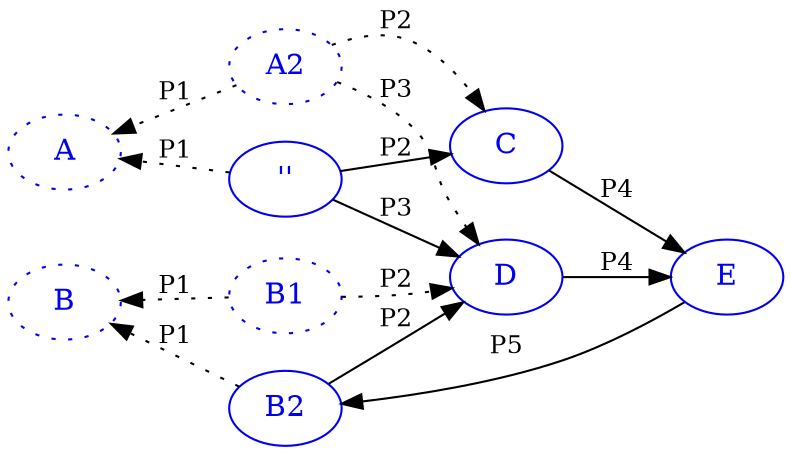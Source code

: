 digraph G {
    rankdir = LR;
    color = "blue2";
    node [color = "blue2", fontcolor = "blue2"];
    edge [fontsize = 12];
    A [style = "dotted"]
    B [style = "dotted"]
    root -> A [label = "P1", style = "dotted"]
    A2 -> A [label = "P1", style = "dotted"]
    B1 -> B [label = "P1", style = "dotted"]
    B2 -> B [label = "P1", style = "dotted"]
    
    root [label = "''"]
    A2 [style = "dotted"]
    B1 [style = "dotted"]

    root -> C [label = "P2"]
    root -> D [label = "P3"]
    A2 -> C [label = "P2", style = "dotted"]
    A2 -> D [label = "P3", style = "dotted"]
    B1 -> D [label = "P2", style = "dotted"]
    B2 -> D [label = "P2"]
    C -> E [label = "P4"]
    D -> E [label = "P4"]
    E -> B2 [label = "P5"]
    
    {rank = min; A; B;}
    {rank = same; root, A2; B1; B2;}
    {rank = same; C; D;}
    {rank = max; E}
}
